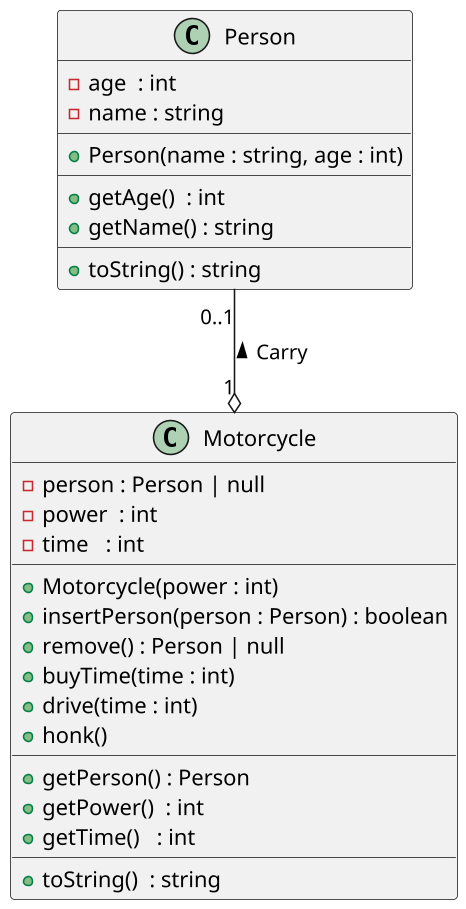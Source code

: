 '--
@startuml

skinparam defaultFontName Hasklig
skinparam dpi 150
'==
class Motorcycle {
  - person : Person | null
  - power  : int
  - time   : int
  __
  '
  ' a moto inicia com 1 de potência, sem minutos e sem ninguém
  + Motorcycle(power : int)
  '
  ' só pode estar uma pessoa na moto por vez
  ' para subir, informe nome e idade de quem está subindo
  + insertPerson(person : Person) : boolean
  ' 
  ' só pode descer se estiver alguém na moto
  + remove() : Person | null
  + buyTime(time : int)
  '
  ' só pessoas de 10 anos ou menos podem passear na moto
  ' uma pessoa só pode passear na moto se a moto estiver tempo
  ' se o tempo acabar no meio do passeio, informe o quanto a pessoa andou
  + drive(time : int)
  '
  ' qualquer pessoa pode buzinar a moto
  ' o barulho da buzina é "Pem"
  ' o "e" deve ser repetido power vezes
  + honk()
  __
  + getPerson() : Person
  + getPower()  : int
  + getTime()   : int
  __
  '
  ' retorna o tempo, potencia e o nome da pessoa
  ' ex: power:5, time:0, person:(marcos:4)
  + toString()  : string
}
  
class Person {
  - age  : int
  - name : string
  __
  + Person(name : string, age : int)
  __
  + getAge()  : int
  + getName() : string
  __
  '
  ' retorna o nome e a idade da pessoa
  ' nome:idade
  + toString() : string
}
'--
Person "0..1" --o "1" Motorcycle : < Carry
@enduml
